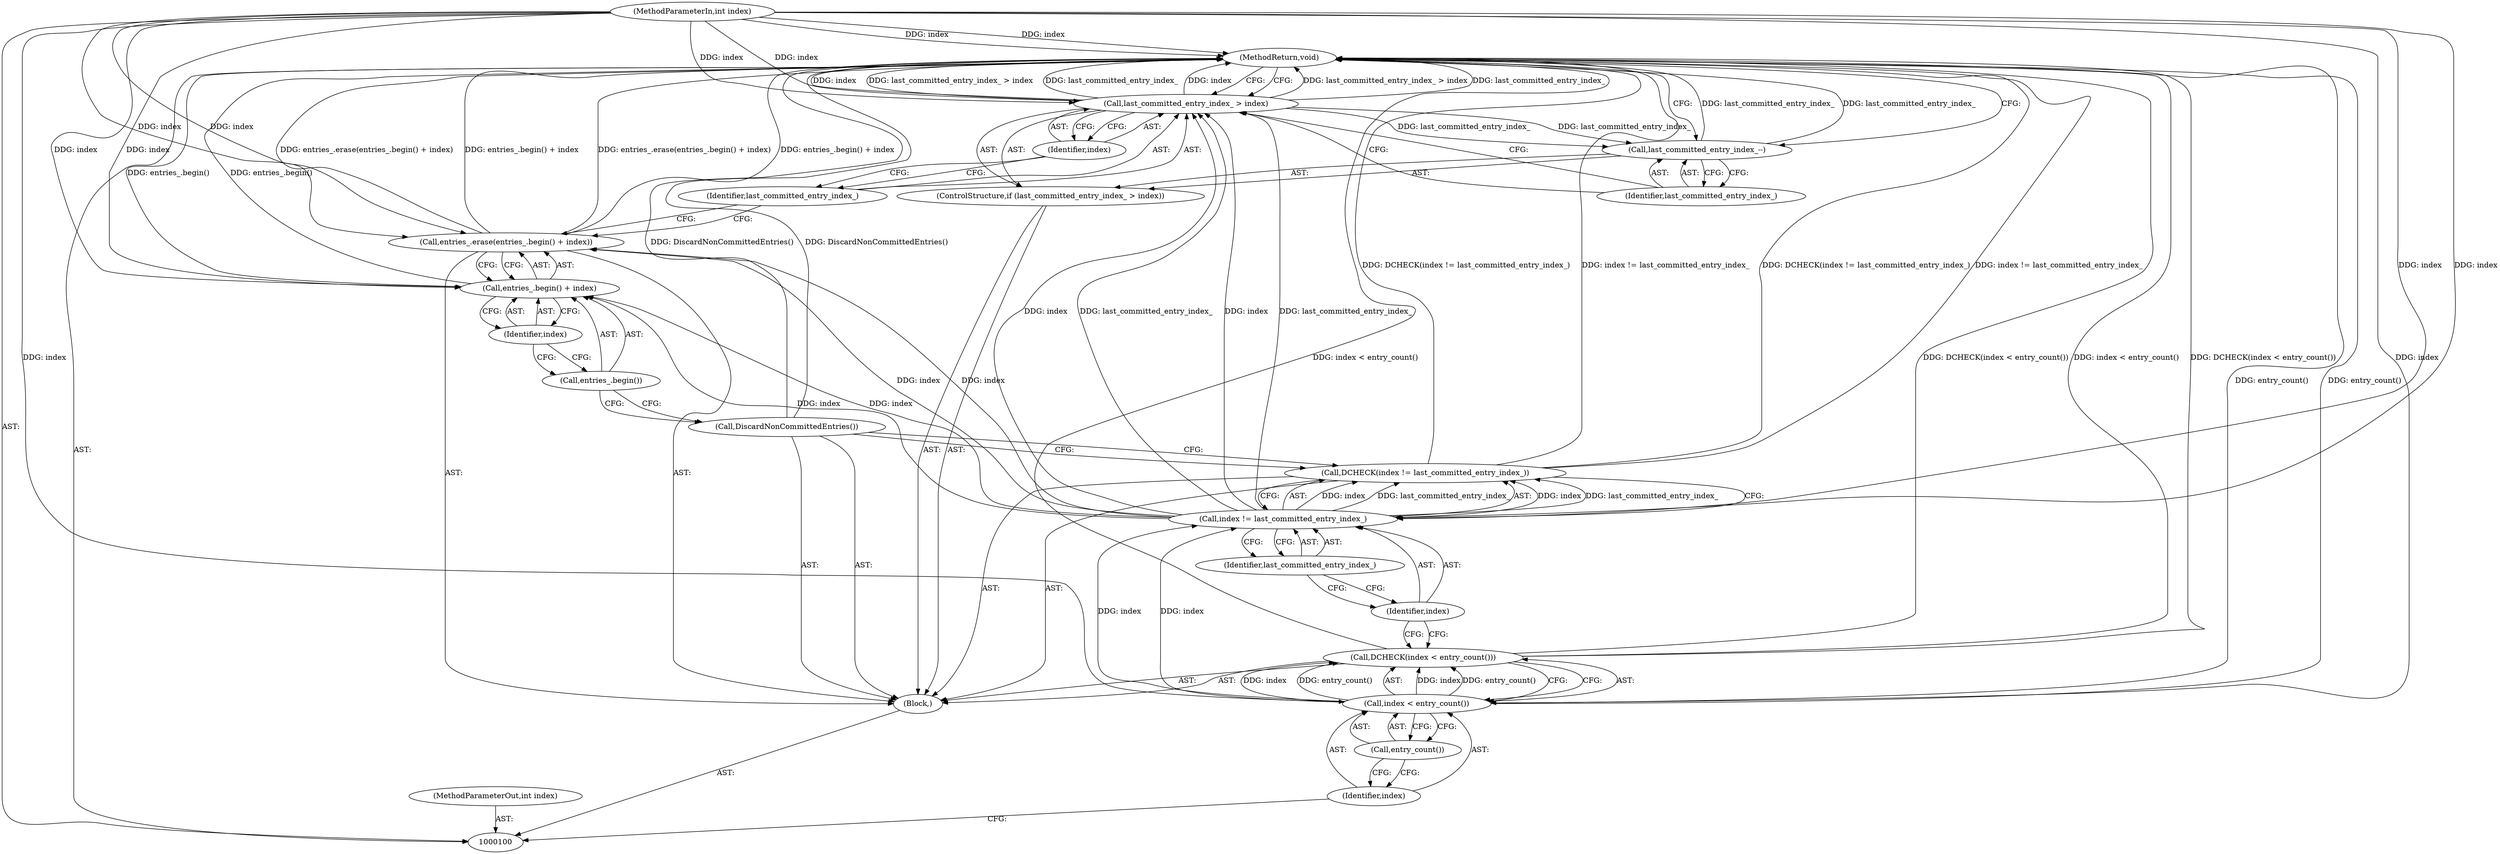 digraph "0_Chrome_6a13a6c2fbae0b3269743e6a141fdfe0d9ec9793_8" {
"1000122" [label="(MethodReturn,void)"];
"1000101" [label="(MethodParameterIn,int index)"];
"1000168" [label="(MethodParameterOut,int index)"];
"1000102" [label="(Block,)"];
"1000104" [label="(Call,index < entry_count())"];
"1000105" [label="(Identifier,index)"];
"1000106" [label="(Call,entry_count())"];
"1000103" [label="(Call,DCHECK(index < entry_count()))"];
"1000110" [label="(Identifier,last_committed_entry_index_)"];
"1000107" [label="(Call,DCHECK(index != last_committed_entry_index_))"];
"1000108" [label="(Call,index != last_committed_entry_index_)"];
"1000109" [label="(Identifier,index)"];
"1000111" [label="(Call,DiscardNonCommittedEntries())"];
"1000113" [label="(Call,entries_.begin() + index)"];
"1000114" [label="(Call,entries_.begin())"];
"1000112" [label="(Call,entries_.erase(entries_.begin() + index))"];
"1000115" [label="(Identifier,index)"];
"1000116" [label="(ControlStructure,if (last_committed_entry_index_ > index))"];
"1000119" [label="(Identifier,index)"];
"1000117" [label="(Call,last_committed_entry_index_ > index)"];
"1000118" [label="(Identifier,last_committed_entry_index_)"];
"1000120" [label="(Call,last_committed_entry_index_--)"];
"1000121" [label="(Identifier,last_committed_entry_index_)"];
"1000122" -> "1000100"  [label="AST: "];
"1000122" -> "1000120"  [label="CFG: "];
"1000122" -> "1000117"  [label="CFG: "];
"1000117" -> "1000122"  [label="DDG: last_committed_entry_index_ > index"];
"1000117" -> "1000122"  [label="DDG: last_committed_entry_index_"];
"1000117" -> "1000122"  [label="DDG: index"];
"1000107" -> "1000122"  [label="DDG: index != last_committed_entry_index_"];
"1000107" -> "1000122"  [label="DDG: DCHECK(index != last_committed_entry_index_)"];
"1000103" -> "1000122"  [label="DDG: index < entry_count()"];
"1000103" -> "1000122"  [label="DDG: DCHECK(index < entry_count())"];
"1000113" -> "1000122"  [label="DDG: entries_.begin()"];
"1000120" -> "1000122"  [label="DDG: last_committed_entry_index_"];
"1000112" -> "1000122"  [label="DDG: entries_.erase(entries_.begin() + index)"];
"1000112" -> "1000122"  [label="DDG: entries_.begin() + index"];
"1000111" -> "1000122"  [label="DDG: DiscardNonCommittedEntries()"];
"1000104" -> "1000122"  [label="DDG: entry_count()"];
"1000101" -> "1000122"  [label="DDG: index"];
"1000101" -> "1000100"  [label="AST: "];
"1000101" -> "1000122"  [label="DDG: index"];
"1000101" -> "1000104"  [label="DDG: index"];
"1000101" -> "1000108"  [label="DDG: index"];
"1000101" -> "1000112"  [label="DDG: index"];
"1000101" -> "1000113"  [label="DDG: index"];
"1000101" -> "1000117"  [label="DDG: index"];
"1000168" -> "1000100"  [label="AST: "];
"1000102" -> "1000100"  [label="AST: "];
"1000103" -> "1000102"  [label="AST: "];
"1000107" -> "1000102"  [label="AST: "];
"1000111" -> "1000102"  [label="AST: "];
"1000112" -> "1000102"  [label="AST: "];
"1000116" -> "1000102"  [label="AST: "];
"1000104" -> "1000103"  [label="AST: "];
"1000104" -> "1000106"  [label="CFG: "];
"1000105" -> "1000104"  [label="AST: "];
"1000106" -> "1000104"  [label="AST: "];
"1000103" -> "1000104"  [label="CFG: "];
"1000104" -> "1000122"  [label="DDG: entry_count()"];
"1000104" -> "1000103"  [label="DDG: index"];
"1000104" -> "1000103"  [label="DDG: entry_count()"];
"1000101" -> "1000104"  [label="DDG: index"];
"1000104" -> "1000108"  [label="DDG: index"];
"1000105" -> "1000104"  [label="AST: "];
"1000105" -> "1000100"  [label="CFG: "];
"1000106" -> "1000105"  [label="CFG: "];
"1000106" -> "1000104"  [label="AST: "];
"1000106" -> "1000105"  [label="CFG: "];
"1000104" -> "1000106"  [label="CFG: "];
"1000103" -> "1000102"  [label="AST: "];
"1000103" -> "1000104"  [label="CFG: "];
"1000104" -> "1000103"  [label="AST: "];
"1000109" -> "1000103"  [label="CFG: "];
"1000103" -> "1000122"  [label="DDG: index < entry_count()"];
"1000103" -> "1000122"  [label="DDG: DCHECK(index < entry_count())"];
"1000104" -> "1000103"  [label="DDG: index"];
"1000104" -> "1000103"  [label="DDG: entry_count()"];
"1000110" -> "1000108"  [label="AST: "];
"1000110" -> "1000109"  [label="CFG: "];
"1000108" -> "1000110"  [label="CFG: "];
"1000107" -> "1000102"  [label="AST: "];
"1000107" -> "1000108"  [label="CFG: "];
"1000108" -> "1000107"  [label="AST: "];
"1000111" -> "1000107"  [label="CFG: "];
"1000107" -> "1000122"  [label="DDG: index != last_committed_entry_index_"];
"1000107" -> "1000122"  [label="DDG: DCHECK(index != last_committed_entry_index_)"];
"1000108" -> "1000107"  [label="DDG: index"];
"1000108" -> "1000107"  [label="DDG: last_committed_entry_index_"];
"1000108" -> "1000107"  [label="AST: "];
"1000108" -> "1000110"  [label="CFG: "];
"1000109" -> "1000108"  [label="AST: "];
"1000110" -> "1000108"  [label="AST: "];
"1000107" -> "1000108"  [label="CFG: "];
"1000108" -> "1000107"  [label="DDG: index"];
"1000108" -> "1000107"  [label="DDG: last_committed_entry_index_"];
"1000104" -> "1000108"  [label="DDG: index"];
"1000101" -> "1000108"  [label="DDG: index"];
"1000108" -> "1000112"  [label="DDG: index"];
"1000108" -> "1000113"  [label="DDG: index"];
"1000108" -> "1000117"  [label="DDG: last_committed_entry_index_"];
"1000108" -> "1000117"  [label="DDG: index"];
"1000109" -> "1000108"  [label="AST: "];
"1000109" -> "1000103"  [label="CFG: "];
"1000110" -> "1000109"  [label="CFG: "];
"1000111" -> "1000102"  [label="AST: "];
"1000111" -> "1000107"  [label="CFG: "];
"1000114" -> "1000111"  [label="CFG: "];
"1000111" -> "1000122"  [label="DDG: DiscardNonCommittedEntries()"];
"1000113" -> "1000112"  [label="AST: "];
"1000113" -> "1000115"  [label="CFG: "];
"1000114" -> "1000113"  [label="AST: "];
"1000115" -> "1000113"  [label="AST: "];
"1000112" -> "1000113"  [label="CFG: "];
"1000113" -> "1000122"  [label="DDG: entries_.begin()"];
"1000108" -> "1000113"  [label="DDG: index"];
"1000101" -> "1000113"  [label="DDG: index"];
"1000114" -> "1000113"  [label="AST: "];
"1000114" -> "1000111"  [label="CFG: "];
"1000115" -> "1000114"  [label="CFG: "];
"1000112" -> "1000102"  [label="AST: "];
"1000112" -> "1000113"  [label="CFG: "];
"1000113" -> "1000112"  [label="AST: "];
"1000118" -> "1000112"  [label="CFG: "];
"1000112" -> "1000122"  [label="DDG: entries_.erase(entries_.begin() + index)"];
"1000112" -> "1000122"  [label="DDG: entries_.begin() + index"];
"1000108" -> "1000112"  [label="DDG: index"];
"1000101" -> "1000112"  [label="DDG: index"];
"1000115" -> "1000113"  [label="AST: "];
"1000115" -> "1000114"  [label="CFG: "];
"1000113" -> "1000115"  [label="CFG: "];
"1000116" -> "1000102"  [label="AST: "];
"1000117" -> "1000116"  [label="AST: "];
"1000120" -> "1000116"  [label="AST: "];
"1000119" -> "1000117"  [label="AST: "];
"1000119" -> "1000118"  [label="CFG: "];
"1000117" -> "1000119"  [label="CFG: "];
"1000117" -> "1000116"  [label="AST: "];
"1000117" -> "1000119"  [label="CFG: "];
"1000118" -> "1000117"  [label="AST: "];
"1000119" -> "1000117"  [label="AST: "];
"1000121" -> "1000117"  [label="CFG: "];
"1000122" -> "1000117"  [label="CFG: "];
"1000117" -> "1000122"  [label="DDG: last_committed_entry_index_ > index"];
"1000117" -> "1000122"  [label="DDG: last_committed_entry_index_"];
"1000117" -> "1000122"  [label="DDG: index"];
"1000108" -> "1000117"  [label="DDG: last_committed_entry_index_"];
"1000108" -> "1000117"  [label="DDG: index"];
"1000101" -> "1000117"  [label="DDG: index"];
"1000117" -> "1000120"  [label="DDG: last_committed_entry_index_"];
"1000118" -> "1000117"  [label="AST: "];
"1000118" -> "1000112"  [label="CFG: "];
"1000119" -> "1000118"  [label="CFG: "];
"1000120" -> "1000116"  [label="AST: "];
"1000120" -> "1000121"  [label="CFG: "];
"1000121" -> "1000120"  [label="AST: "];
"1000122" -> "1000120"  [label="CFG: "];
"1000120" -> "1000122"  [label="DDG: last_committed_entry_index_"];
"1000117" -> "1000120"  [label="DDG: last_committed_entry_index_"];
"1000121" -> "1000120"  [label="AST: "];
"1000121" -> "1000117"  [label="CFG: "];
"1000120" -> "1000121"  [label="CFG: "];
}
